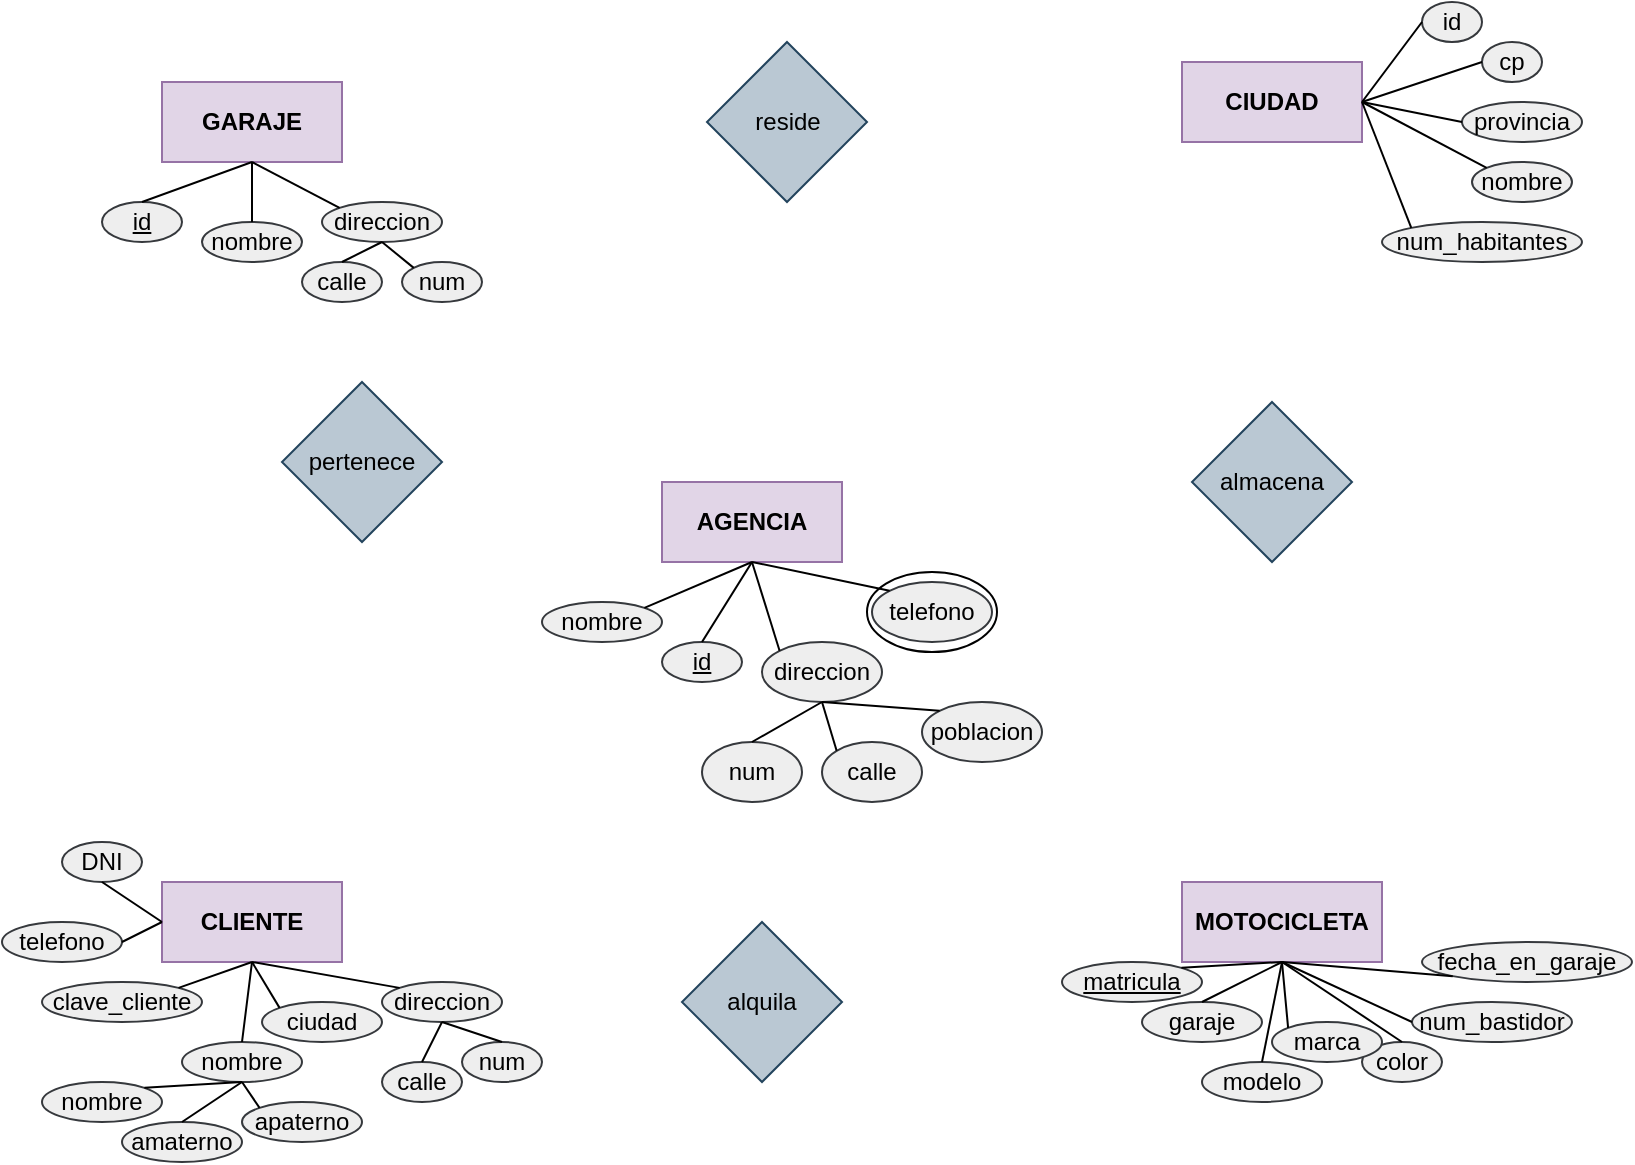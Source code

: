 <mxfile version="21.7.1" type="github">
  <diagram name="Página-1" id="6Qantz0VoZ0_T7V_tYev">
    <mxGraphModel dx="1158" dy="665" grid="1" gridSize="10" guides="1" tooltips="1" connect="1" arrows="1" fold="1" page="1" pageScale="1" pageWidth="1920" pageHeight="1200" math="0" shadow="0">
      <root>
        <mxCell id="0" />
        <mxCell id="1" parent="0" />
        <mxCell id="ZFLPJwySdcqMTgecmooD-1" value="AGENCIA" style="rounded=0;whiteSpace=wrap;html=1;fillColor=#e1d5e7;strokeColor=#9673a6;fontStyle=1" vertex="1" parent="1">
          <mxGeometry x="990" y="530" width="90" height="40" as="geometry" />
        </mxCell>
        <mxCell id="ZFLPJwySdcqMTgecmooD-2" value="CLIENTE" style="rounded=0;whiteSpace=wrap;html=1;fillColor=#e1d5e7;strokeColor=#9673a6;fontStyle=1" vertex="1" parent="1">
          <mxGeometry x="740" y="730" width="90" height="40" as="geometry" />
        </mxCell>
        <mxCell id="ZFLPJwySdcqMTgecmooD-4" value="GARAJE" style="rounded=0;whiteSpace=wrap;html=1;fillColor=#e1d5e7;strokeColor=#9673a6;fontStyle=1" vertex="1" parent="1">
          <mxGeometry x="740" y="330" width="90" height="40" as="geometry" />
        </mxCell>
        <mxCell id="ZFLPJwySdcqMTgecmooD-5" value="CIUDAD" style="rounded=0;whiteSpace=wrap;html=1;fillColor=#e1d5e7;strokeColor=#9673a6;fontStyle=1" vertex="1" parent="1">
          <mxGeometry x="1250" y="320" width="90" height="40" as="geometry" />
        </mxCell>
        <mxCell id="ZFLPJwySdcqMTgecmooD-6" value="MOTOCICLETA" style="rounded=0;whiteSpace=wrap;html=1;fillColor=#e1d5e7;strokeColor=#9673a6;fontStyle=1" vertex="1" parent="1">
          <mxGeometry x="1250" y="730" width="100" height="40" as="geometry" />
        </mxCell>
        <mxCell id="ZFLPJwySdcqMTgecmooD-7" value="nombre" style="ellipse;whiteSpace=wrap;html=1;fillColor=#eeeeee;strokeColor=#36393d;" vertex="1" parent="1">
          <mxGeometry x="930" y="590" width="60" height="20" as="geometry" />
        </mxCell>
        <mxCell id="ZFLPJwySdcqMTgecmooD-8" value="id" style="ellipse;whiteSpace=wrap;html=1;fillColor=#eeeeee;strokeColor=#36393d;fontStyle=4" vertex="1" parent="1">
          <mxGeometry x="990" y="610" width="40" height="20" as="geometry" />
        </mxCell>
        <mxCell id="ZFLPJwySdcqMTgecmooD-9" value="direccion" style="ellipse;whiteSpace=wrap;html=1;fillColor=#eeeeee;strokeColor=#36393d;" vertex="1" parent="1">
          <mxGeometry x="1040" y="610" width="60" height="30" as="geometry" />
        </mxCell>
        <mxCell id="ZFLPJwySdcqMTgecmooD-10" value="calle" style="ellipse;whiteSpace=wrap;html=1;fillColor=#eeeeee;strokeColor=#36393d;" vertex="1" parent="1">
          <mxGeometry x="1070" y="660" width="50" height="30" as="geometry" />
        </mxCell>
        <mxCell id="ZFLPJwySdcqMTgecmooD-11" value="num" style="ellipse;whiteSpace=wrap;html=1;fillColor=#eeeeee;strokeColor=#36393d;" vertex="1" parent="1">
          <mxGeometry x="1010" y="660" width="50" height="30" as="geometry" />
        </mxCell>
        <mxCell id="ZFLPJwySdcqMTgecmooD-13" value="telefono" style="ellipse;whiteSpace=wrap;html=1;fillColor=#eeeeee;strokeColor=#36393d;" vertex="1" parent="1">
          <mxGeometry x="1095" y="580" width="60" height="30" as="geometry" />
        </mxCell>
        <mxCell id="ZFLPJwySdcqMTgecmooD-14" value="poblacion" style="ellipse;whiteSpace=wrap;html=1;fillColor=#eeeeee;strokeColor=#36393d;" vertex="1" parent="1">
          <mxGeometry x="1120" y="640" width="60" height="30" as="geometry" />
        </mxCell>
        <mxCell id="ZFLPJwySdcqMTgecmooD-16" value="" style="endArrow=none;html=1;rounded=0;entryX=0.5;entryY=1;entryDx=0;entryDy=0;exitX=1;exitY=0;exitDx=0;exitDy=0;" edge="1" parent="1" source="ZFLPJwySdcqMTgecmooD-7" target="ZFLPJwySdcqMTgecmooD-1">
          <mxGeometry width="50" height="50" relative="1" as="geometry">
            <mxPoint x="950" y="530" as="sourcePoint" />
            <mxPoint x="1000" y="480" as="targetPoint" />
          </mxGeometry>
        </mxCell>
        <mxCell id="ZFLPJwySdcqMTgecmooD-17" value="" style="endArrow=none;html=1;rounded=0;entryX=0.5;entryY=1;entryDx=0;entryDy=0;exitX=0.5;exitY=0;exitDx=0;exitDy=0;" edge="1" parent="1" source="ZFLPJwySdcqMTgecmooD-8" target="ZFLPJwySdcqMTgecmooD-1">
          <mxGeometry width="50" height="50" relative="1" as="geometry">
            <mxPoint x="1000" y="620" as="sourcePoint" />
            <mxPoint x="1045" y="580" as="targetPoint" />
          </mxGeometry>
        </mxCell>
        <mxCell id="ZFLPJwySdcqMTgecmooD-18" value="" style="endArrow=none;html=1;rounded=0;entryX=0.5;entryY=1;entryDx=0;entryDy=0;exitX=0;exitY=0;exitDx=0;exitDy=0;" edge="1" parent="1" source="ZFLPJwySdcqMTgecmooD-9" target="ZFLPJwySdcqMTgecmooD-1">
          <mxGeometry width="50" height="50" relative="1" as="geometry">
            <mxPoint x="1060" y="640" as="sourcePoint" />
            <mxPoint x="1045" y="580" as="targetPoint" />
          </mxGeometry>
        </mxCell>
        <mxCell id="ZFLPJwySdcqMTgecmooD-19" value="" style="endArrow=none;html=1;rounded=0;entryX=0.5;entryY=1;entryDx=0;entryDy=0;exitX=0;exitY=0;exitDx=0;exitDy=0;" edge="1" parent="1" source="ZFLPJwySdcqMTgecmooD-13" target="ZFLPJwySdcqMTgecmooD-1">
          <mxGeometry width="50" height="50" relative="1" as="geometry">
            <mxPoint x="1109" y="614" as="sourcePoint" />
            <mxPoint x="1045" y="580" as="targetPoint" />
          </mxGeometry>
        </mxCell>
        <mxCell id="ZFLPJwySdcqMTgecmooD-20" value="" style="endArrow=none;html=1;rounded=0;entryX=0.5;entryY=1;entryDx=0;entryDy=0;exitX=0;exitY=0;exitDx=0;exitDy=0;" edge="1" parent="1" source="ZFLPJwySdcqMTgecmooD-10" target="ZFLPJwySdcqMTgecmooD-9">
          <mxGeometry width="50" height="50" relative="1" as="geometry">
            <mxPoint x="1059" y="624" as="sourcePoint" />
            <mxPoint x="1045" y="580" as="targetPoint" />
          </mxGeometry>
        </mxCell>
        <mxCell id="ZFLPJwySdcqMTgecmooD-21" value="" style="endArrow=none;html=1;rounded=0;entryX=0.5;entryY=1;entryDx=0;entryDy=0;exitX=0.5;exitY=0;exitDx=0;exitDy=0;" edge="1" parent="1" source="ZFLPJwySdcqMTgecmooD-11" target="ZFLPJwySdcqMTgecmooD-9">
          <mxGeometry width="50" height="50" relative="1" as="geometry">
            <mxPoint x="1087" y="674" as="sourcePoint" />
            <mxPoint x="1080" y="650" as="targetPoint" />
          </mxGeometry>
        </mxCell>
        <mxCell id="ZFLPJwySdcqMTgecmooD-22" value="" style="endArrow=none;html=1;rounded=0;entryX=0.5;entryY=1;entryDx=0;entryDy=0;exitX=0;exitY=0;exitDx=0;exitDy=0;" edge="1" parent="1" source="ZFLPJwySdcqMTgecmooD-14" target="ZFLPJwySdcqMTgecmooD-9">
          <mxGeometry width="50" height="50" relative="1" as="geometry">
            <mxPoint x="1205" y="650" as="sourcePoint" />
            <mxPoint x="1080" y="650" as="targetPoint" />
          </mxGeometry>
        </mxCell>
        <mxCell id="ZFLPJwySdcqMTgecmooD-23" value="" style="ellipse;whiteSpace=wrap;html=1;fillColor=none;" vertex="1" parent="1">
          <mxGeometry x="1092.5" y="575" width="65" height="40" as="geometry" />
        </mxCell>
        <mxCell id="ZFLPJwySdcqMTgecmooD-24" value="id" style="ellipse;whiteSpace=wrap;html=1;fillColor=#eeeeee;strokeColor=#36393d;fontStyle=4" vertex="1" parent="1">
          <mxGeometry x="710" y="390" width="40" height="20" as="geometry" />
        </mxCell>
        <mxCell id="ZFLPJwySdcqMTgecmooD-25" value="nombre" style="ellipse;whiteSpace=wrap;html=1;fillColor=#eeeeee;strokeColor=#36393d;" vertex="1" parent="1">
          <mxGeometry x="760" y="400" width="50" height="20" as="geometry" />
        </mxCell>
        <mxCell id="ZFLPJwySdcqMTgecmooD-26" value="direccion" style="ellipse;whiteSpace=wrap;html=1;fillColor=#eeeeee;strokeColor=#36393d;" vertex="1" parent="1">
          <mxGeometry x="820" y="390" width="60" height="20" as="geometry" />
        </mxCell>
        <mxCell id="ZFLPJwySdcqMTgecmooD-28" value="calle" style="ellipse;whiteSpace=wrap;html=1;fillColor=#eeeeee;strokeColor=#36393d;" vertex="1" parent="1">
          <mxGeometry x="810" y="420" width="40" height="20" as="geometry" />
        </mxCell>
        <mxCell id="ZFLPJwySdcqMTgecmooD-29" value="num" style="ellipse;whiteSpace=wrap;html=1;fillColor=#eeeeee;strokeColor=#36393d;" vertex="1" parent="1">
          <mxGeometry x="860" y="420" width="40" height="20" as="geometry" />
        </mxCell>
        <mxCell id="ZFLPJwySdcqMTgecmooD-30" value="" style="endArrow=none;html=1;rounded=0;entryX=0.5;entryY=1;entryDx=0;entryDy=0;exitX=0.5;exitY=0;exitDx=0;exitDy=0;" edge="1" parent="1" source="ZFLPJwySdcqMTgecmooD-24" target="ZFLPJwySdcqMTgecmooD-4">
          <mxGeometry width="50" height="50" relative="1" as="geometry">
            <mxPoint x="1020" y="620" as="sourcePoint" />
            <mxPoint x="1045" y="580" as="targetPoint" />
          </mxGeometry>
        </mxCell>
        <mxCell id="ZFLPJwySdcqMTgecmooD-31" value="" style="endArrow=none;html=1;rounded=0;exitX=0.5;exitY=0;exitDx=0;exitDy=0;entryX=0.5;entryY=1;entryDx=0;entryDy=0;" edge="1" parent="1" source="ZFLPJwySdcqMTgecmooD-25" target="ZFLPJwySdcqMTgecmooD-4">
          <mxGeometry width="50" height="50" relative="1" as="geometry">
            <mxPoint x="740" y="400" as="sourcePoint" />
            <mxPoint x="790" y="380" as="targetPoint" />
          </mxGeometry>
        </mxCell>
        <mxCell id="ZFLPJwySdcqMTgecmooD-32" value="" style="endArrow=none;html=1;rounded=0;exitX=0;exitY=0;exitDx=0;exitDy=0;entryX=0.5;entryY=1;entryDx=0;entryDy=0;" edge="1" parent="1" source="ZFLPJwySdcqMTgecmooD-26" target="ZFLPJwySdcqMTgecmooD-4">
          <mxGeometry width="50" height="50" relative="1" as="geometry">
            <mxPoint x="795" y="420" as="sourcePoint" />
            <mxPoint x="820" y="390" as="targetPoint" />
          </mxGeometry>
        </mxCell>
        <mxCell id="ZFLPJwySdcqMTgecmooD-33" value="" style="endArrow=none;html=1;rounded=0;exitX=0.5;exitY=0;exitDx=0;exitDy=0;entryX=0.5;entryY=1;entryDx=0;entryDy=0;" edge="1" parent="1" source="ZFLPJwySdcqMTgecmooD-28" target="ZFLPJwySdcqMTgecmooD-26">
          <mxGeometry width="50" height="50" relative="1" as="geometry">
            <mxPoint x="839" y="403" as="sourcePoint" />
            <mxPoint x="795" y="380" as="targetPoint" />
          </mxGeometry>
        </mxCell>
        <mxCell id="ZFLPJwySdcqMTgecmooD-34" value="" style="endArrow=none;html=1;rounded=0;exitX=0;exitY=0;exitDx=0;exitDy=0;entryX=0.5;entryY=1;entryDx=0;entryDy=0;" edge="1" parent="1" source="ZFLPJwySdcqMTgecmooD-29" target="ZFLPJwySdcqMTgecmooD-26">
          <mxGeometry width="50" height="50" relative="1" as="geometry">
            <mxPoint x="840" y="430" as="sourcePoint" />
            <mxPoint x="860" y="420" as="targetPoint" />
          </mxGeometry>
        </mxCell>
        <mxCell id="ZFLPJwySdcqMTgecmooD-35" value="id" style="ellipse;whiteSpace=wrap;html=1;fillColor=#eeeeee;strokeColor=#36393d;" vertex="1" parent="1">
          <mxGeometry x="1370" y="290" width="30" height="20" as="geometry" />
        </mxCell>
        <mxCell id="ZFLPJwySdcqMTgecmooD-37" value="nombre" style="ellipse;whiteSpace=wrap;html=1;fillColor=#eeeeee;strokeColor=#36393d;" vertex="1" parent="1">
          <mxGeometry x="1395" y="370" width="50" height="20" as="geometry" />
        </mxCell>
        <mxCell id="ZFLPJwySdcqMTgecmooD-38" value="provincia" style="ellipse;whiteSpace=wrap;html=1;fillColor=#eeeeee;strokeColor=#36393d;" vertex="1" parent="1">
          <mxGeometry x="1390" y="340" width="60" height="20" as="geometry" />
        </mxCell>
        <mxCell id="ZFLPJwySdcqMTgecmooD-39" value="num_habitantes" style="ellipse;whiteSpace=wrap;html=1;fillColor=#eeeeee;strokeColor=#36393d;" vertex="1" parent="1">
          <mxGeometry x="1350" y="400" width="100" height="20" as="geometry" />
        </mxCell>
        <mxCell id="ZFLPJwySdcqMTgecmooD-40" value="cp" style="ellipse;whiteSpace=wrap;html=1;fillColor=#eeeeee;strokeColor=#36393d;" vertex="1" parent="1">
          <mxGeometry x="1400" y="310" width="30" height="20" as="geometry" />
        </mxCell>
        <mxCell id="ZFLPJwySdcqMTgecmooD-42" value="" style="endArrow=none;html=1;rounded=0;exitX=1;exitY=0.5;exitDx=0;exitDy=0;entryX=0;entryY=0.5;entryDx=0;entryDy=0;" edge="1" parent="1" source="ZFLPJwySdcqMTgecmooD-5" target="ZFLPJwySdcqMTgecmooD-35">
          <mxGeometry width="50" height="50" relative="1" as="geometry">
            <mxPoint x="838" y="403" as="sourcePoint" />
            <mxPoint x="795" y="380" as="targetPoint" />
          </mxGeometry>
        </mxCell>
        <mxCell id="ZFLPJwySdcqMTgecmooD-43" value="" style="endArrow=none;html=1;rounded=0;exitX=1;exitY=0.5;exitDx=0;exitDy=0;entryX=0;entryY=0.5;entryDx=0;entryDy=0;" edge="1" parent="1" source="ZFLPJwySdcqMTgecmooD-5" target="ZFLPJwySdcqMTgecmooD-40">
          <mxGeometry width="50" height="50" relative="1" as="geometry">
            <mxPoint x="1350" y="350" as="sourcePoint" />
            <mxPoint x="1380" y="310" as="targetPoint" />
          </mxGeometry>
        </mxCell>
        <mxCell id="ZFLPJwySdcqMTgecmooD-44" value="" style="endArrow=none;html=1;rounded=0;exitX=1;exitY=0.5;exitDx=0;exitDy=0;entryX=0;entryY=0.5;entryDx=0;entryDy=0;" edge="1" parent="1" source="ZFLPJwySdcqMTgecmooD-5" target="ZFLPJwySdcqMTgecmooD-38">
          <mxGeometry width="50" height="50" relative="1" as="geometry">
            <mxPoint x="1360" y="360" as="sourcePoint" />
            <mxPoint x="1390" y="320" as="targetPoint" />
          </mxGeometry>
        </mxCell>
        <mxCell id="ZFLPJwySdcqMTgecmooD-45" value="" style="endArrow=none;html=1;rounded=0;exitX=1;exitY=0.5;exitDx=0;exitDy=0;entryX=0;entryY=0;entryDx=0;entryDy=0;" edge="1" parent="1" source="ZFLPJwySdcqMTgecmooD-5" target="ZFLPJwySdcqMTgecmooD-37">
          <mxGeometry width="50" height="50" relative="1" as="geometry">
            <mxPoint x="1350" y="350" as="sourcePoint" />
            <mxPoint x="1410" y="330" as="targetPoint" />
          </mxGeometry>
        </mxCell>
        <mxCell id="ZFLPJwySdcqMTgecmooD-46" value="" style="endArrow=none;html=1;rounded=0;exitX=1;exitY=0.5;exitDx=0;exitDy=0;entryX=0;entryY=0;entryDx=0;entryDy=0;" edge="1" parent="1" source="ZFLPJwySdcqMTgecmooD-5" target="ZFLPJwySdcqMTgecmooD-39">
          <mxGeometry width="50" height="50" relative="1" as="geometry">
            <mxPoint x="1350" y="350" as="sourcePoint" />
            <mxPoint x="1412" y="383" as="targetPoint" />
          </mxGeometry>
        </mxCell>
        <mxCell id="ZFLPJwySdcqMTgecmooD-47" value="clave_cliente" style="ellipse;whiteSpace=wrap;html=1;fillColor=#eeeeee;strokeColor=#36393d;" vertex="1" parent="1">
          <mxGeometry x="680" y="780" width="80" height="20" as="geometry" />
        </mxCell>
        <mxCell id="ZFLPJwySdcqMTgecmooD-48" value="nombre" style="ellipse;whiteSpace=wrap;html=1;fillColor=#eeeeee;strokeColor=#36393d;" vertex="1" parent="1">
          <mxGeometry x="750" y="810" width="60" height="20" as="geometry" />
        </mxCell>
        <mxCell id="ZFLPJwySdcqMTgecmooD-49" value="nombre" style="ellipse;whiteSpace=wrap;html=1;fillColor=#eeeeee;strokeColor=#36393d;" vertex="1" parent="1">
          <mxGeometry x="680" y="830" width="60" height="20" as="geometry" />
        </mxCell>
        <mxCell id="ZFLPJwySdcqMTgecmooD-50" value="apaterno" style="ellipse;whiteSpace=wrap;html=1;fillColor=#eeeeee;strokeColor=#36393d;" vertex="1" parent="1">
          <mxGeometry x="780" y="840" width="60" height="20" as="geometry" />
        </mxCell>
        <mxCell id="ZFLPJwySdcqMTgecmooD-51" value="amaterno" style="ellipse;whiteSpace=wrap;html=1;fillColor=#eeeeee;strokeColor=#36393d;" vertex="1" parent="1">
          <mxGeometry x="720" y="850" width="60" height="20" as="geometry" />
        </mxCell>
        <mxCell id="ZFLPJwySdcqMTgecmooD-52" value="ciudad" style="ellipse;whiteSpace=wrap;html=1;fillColor=#eeeeee;strokeColor=#36393d;" vertex="1" parent="1">
          <mxGeometry x="790" y="790" width="60" height="20" as="geometry" />
        </mxCell>
        <mxCell id="ZFLPJwySdcqMTgecmooD-53" value="calle" style="ellipse;whiteSpace=wrap;html=1;fillColor=#eeeeee;strokeColor=#36393d;" vertex="1" parent="1">
          <mxGeometry x="850" y="820" width="40" height="20" as="geometry" />
        </mxCell>
        <mxCell id="ZFLPJwySdcqMTgecmooD-55" value="num" style="ellipse;whiteSpace=wrap;html=1;fillColor=#eeeeee;strokeColor=#36393d;" vertex="1" parent="1">
          <mxGeometry x="890" y="810" width="40" height="20" as="geometry" />
        </mxCell>
        <mxCell id="ZFLPJwySdcqMTgecmooD-56" value="direccion" style="ellipse;whiteSpace=wrap;html=1;fillColor=#eeeeee;strokeColor=#36393d;" vertex="1" parent="1">
          <mxGeometry x="850" y="780" width="60" height="20" as="geometry" />
        </mxCell>
        <mxCell id="ZFLPJwySdcqMTgecmooD-57" value="telefono" style="ellipse;whiteSpace=wrap;html=1;fillColor=#eeeeee;strokeColor=#36393d;" vertex="1" parent="1">
          <mxGeometry x="660" y="750" width="60" height="20" as="geometry" />
        </mxCell>
        <mxCell id="ZFLPJwySdcqMTgecmooD-58" value="DNI" style="ellipse;whiteSpace=wrap;html=1;fillColor=#eeeeee;strokeColor=#36393d;" vertex="1" parent="1">
          <mxGeometry x="690" y="710" width="40" height="20" as="geometry" />
        </mxCell>
        <mxCell id="ZFLPJwySdcqMTgecmooD-60" value="" style="endArrow=none;html=1;rounded=0;entryX=0.5;entryY=1;entryDx=0;entryDy=0;exitX=1;exitY=0;exitDx=0;exitDy=0;" edge="1" parent="1" source="ZFLPJwySdcqMTgecmooD-47" target="ZFLPJwySdcqMTgecmooD-2">
          <mxGeometry width="50" height="50" relative="1" as="geometry">
            <mxPoint x="1045" y="670" as="sourcePoint" />
            <mxPoint x="1080" y="650" as="targetPoint" />
          </mxGeometry>
        </mxCell>
        <mxCell id="ZFLPJwySdcqMTgecmooD-61" value="" style="endArrow=none;html=1;rounded=0;entryX=0.5;entryY=1;entryDx=0;entryDy=0;exitX=0.5;exitY=0;exitDx=0;exitDy=0;" edge="1" parent="1" source="ZFLPJwySdcqMTgecmooD-48" target="ZFLPJwySdcqMTgecmooD-2">
          <mxGeometry width="50" height="50" relative="1" as="geometry">
            <mxPoint x="730" y="800" as="sourcePoint" />
            <mxPoint x="795" y="780" as="targetPoint" />
          </mxGeometry>
        </mxCell>
        <mxCell id="ZFLPJwySdcqMTgecmooD-62" value="" style="endArrow=none;html=1;rounded=0;entryX=0.5;entryY=1;entryDx=0;entryDy=0;exitX=1;exitY=0;exitDx=0;exitDy=0;" edge="1" parent="1" source="ZFLPJwySdcqMTgecmooD-49" target="ZFLPJwySdcqMTgecmooD-48">
          <mxGeometry width="50" height="50" relative="1" as="geometry">
            <mxPoint x="800" y="820" as="sourcePoint" />
            <mxPoint x="795" y="780" as="targetPoint" />
          </mxGeometry>
        </mxCell>
        <mxCell id="ZFLPJwySdcqMTgecmooD-63" value="" style="endArrow=none;html=1;rounded=0;entryX=0.5;entryY=1;entryDx=0;entryDy=0;exitX=0.5;exitY=0;exitDx=0;exitDy=0;" edge="1" parent="1" source="ZFLPJwySdcqMTgecmooD-51" target="ZFLPJwySdcqMTgecmooD-48">
          <mxGeometry width="50" height="50" relative="1" as="geometry">
            <mxPoint x="760" y="850" as="sourcePoint" />
            <mxPoint x="778" y="837" as="targetPoint" />
          </mxGeometry>
        </mxCell>
        <mxCell id="ZFLPJwySdcqMTgecmooD-64" value="" style="endArrow=none;html=1;rounded=0;entryX=0.5;entryY=1;entryDx=0;entryDy=0;exitX=0;exitY=0;exitDx=0;exitDy=0;" edge="1" parent="1" source="ZFLPJwySdcqMTgecmooD-50" target="ZFLPJwySdcqMTgecmooD-48">
          <mxGeometry width="50" height="50" relative="1" as="geometry">
            <mxPoint x="795" y="880" as="sourcePoint" />
            <mxPoint x="800" y="840" as="targetPoint" />
          </mxGeometry>
        </mxCell>
        <mxCell id="ZFLPJwySdcqMTgecmooD-65" value="" style="endArrow=none;html=1;rounded=0;entryX=0.5;entryY=1;entryDx=0;entryDy=0;exitX=0;exitY=0;exitDx=0;exitDy=0;" edge="1" parent="1" source="ZFLPJwySdcqMTgecmooD-52" target="ZFLPJwySdcqMTgecmooD-2">
          <mxGeometry width="50" height="50" relative="1" as="geometry">
            <mxPoint x="790" y="820" as="sourcePoint" />
            <mxPoint x="795" y="780" as="targetPoint" />
          </mxGeometry>
        </mxCell>
        <mxCell id="ZFLPJwySdcqMTgecmooD-66" value="" style="endArrow=none;html=1;rounded=0;entryX=0;entryY=0.5;entryDx=0;entryDy=0;exitX=0.5;exitY=1;exitDx=0;exitDy=0;" edge="1" parent="1" source="ZFLPJwySdcqMTgecmooD-58" target="ZFLPJwySdcqMTgecmooD-2">
          <mxGeometry width="50" height="50" relative="1" as="geometry">
            <mxPoint x="818" y="803" as="sourcePoint" />
            <mxPoint x="795" y="780" as="targetPoint" />
          </mxGeometry>
        </mxCell>
        <mxCell id="ZFLPJwySdcqMTgecmooD-67" value="" style="endArrow=none;html=1;rounded=0;entryX=0.5;entryY=1;entryDx=0;entryDy=0;exitX=0;exitY=0;exitDx=0;exitDy=0;" edge="1" parent="1" source="ZFLPJwySdcqMTgecmooD-56" target="ZFLPJwySdcqMTgecmooD-2">
          <mxGeometry width="50" height="50" relative="1" as="geometry">
            <mxPoint x="850" y="790" as="sourcePoint" />
            <mxPoint x="795" y="780" as="targetPoint" />
          </mxGeometry>
        </mxCell>
        <mxCell id="ZFLPJwySdcqMTgecmooD-68" value="" style="endArrow=none;html=1;rounded=0;entryX=0.5;entryY=1;entryDx=0;entryDy=0;exitX=0.5;exitY=0;exitDx=0;exitDy=0;" edge="1" parent="1" source="ZFLPJwySdcqMTgecmooD-53" target="ZFLPJwySdcqMTgecmooD-56">
          <mxGeometry width="50" height="50" relative="1" as="geometry">
            <mxPoint x="869" y="793" as="sourcePoint" />
            <mxPoint x="795" y="780" as="targetPoint" />
          </mxGeometry>
        </mxCell>
        <mxCell id="ZFLPJwySdcqMTgecmooD-69" value="" style="endArrow=none;html=1;rounded=0;entryX=0.5;entryY=1;entryDx=0;entryDy=0;exitX=0.5;exitY=0;exitDx=0;exitDy=0;" edge="1" parent="1" source="ZFLPJwySdcqMTgecmooD-55" target="ZFLPJwySdcqMTgecmooD-56">
          <mxGeometry width="50" height="50" relative="1" as="geometry">
            <mxPoint x="880" y="830" as="sourcePoint" />
            <mxPoint x="890" y="810" as="targetPoint" />
          </mxGeometry>
        </mxCell>
        <mxCell id="ZFLPJwySdcqMTgecmooD-70" value="" style="endArrow=none;html=1;rounded=0;entryX=0;entryY=0.5;entryDx=0;entryDy=0;exitX=1;exitY=0.5;exitDx=0;exitDy=0;" edge="1" parent="1" source="ZFLPJwySdcqMTgecmooD-57" target="ZFLPJwySdcqMTgecmooD-2">
          <mxGeometry width="50" height="50" relative="1" as="geometry">
            <mxPoint x="720" y="740" as="sourcePoint" />
            <mxPoint x="750" y="760" as="targetPoint" />
          </mxGeometry>
        </mxCell>
        <mxCell id="ZFLPJwySdcqMTgecmooD-71" value="matricula" style="ellipse;whiteSpace=wrap;html=1;fillColor=#eeeeee;strokeColor=#36393d;fontStyle=4" vertex="1" parent="1">
          <mxGeometry x="1190" y="770" width="70" height="20" as="geometry" />
        </mxCell>
        <mxCell id="ZFLPJwySdcqMTgecmooD-73" value="garaje" style="ellipse;whiteSpace=wrap;html=1;fillColor=#eeeeee;strokeColor=#36393d;" vertex="1" parent="1">
          <mxGeometry x="1230" y="790" width="60" height="20" as="geometry" />
        </mxCell>
        <mxCell id="ZFLPJwySdcqMTgecmooD-75" value="color" style="ellipse;whiteSpace=wrap;html=1;fillColor=#eeeeee;strokeColor=#36393d;" vertex="1" parent="1">
          <mxGeometry x="1340" y="810" width="40" height="20" as="geometry" />
        </mxCell>
        <mxCell id="ZFLPJwySdcqMTgecmooD-76" value="modelo" style="ellipse;whiteSpace=wrap;html=1;fillColor=#eeeeee;strokeColor=#36393d;" vertex="1" parent="1">
          <mxGeometry x="1260" y="820" width="60" height="20" as="geometry" />
        </mxCell>
        <mxCell id="ZFLPJwySdcqMTgecmooD-77" value="marca" style="ellipse;whiteSpace=wrap;html=1;fillColor=#eeeeee;strokeColor=#36393d;" vertex="1" parent="1">
          <mxGeometry x="1295" y="800" width="55" height="20" as="geometry" />
        </mxCell>
        <mxCell id="ZFLPJwySdcqMTgecmooD-78" value="fecha_en_garaje" style="ellipse;whiteSpace=wrap;html=1;fillColor=#eeeeee;strokeColor=#36393d;" vertex="1" parent="1">
          <mxGeometry x="1370" y="760" width="105" height="20" as="geometry" />
        </mxCell>
        <mxCell id="ZFLPJwySdcqMTgecmooD-80" value="num_bastidor" style="ellipse;whiteSpace=wrap;html=1;fillColor=#eeeeee;strokeColor=#36393d;" vertex="1" parent="1">
          <mxGeometry x="1365" y="790" width="80" height="20" as="geometry" />
        </mxCell>
        <mxCell id="ZFLPJwySdcqMTgecmooD-83" value="" style="endArrow=none;html=1;rounded=0;entryX=1;entryY=0;entryDx=0;entryDy=0;exitX=0.5;exitY=1;exitDx=0;exitDy=0;" edge="1" parent="1" source="ZFLPJwySdcqMTgecmooD-6" target="ZFLPJwySdcqMTgecmooD-71">
          <mxGeometry width="50" height="50" relative="1" as="geometry">
            <mxPoint x="1169" y="830" as="sourcePoint" />
            <mxPoint x="1110" y="826" as="targetPoint" />
          </mxGeometry>
        </mxCell>
        <mxCell id="ZFLPJwySdcqMTgecmooD-84" value="" style="endArrow=none;html=1;rounded=0;entryX=0.5;entryY=0;entryDx=0;entryDy=0;exitX=0.5;exitY=1;exitDx=0;exitDy=0;" edge="1" parent="1" source="ZFLPJwySdcqMTgecmooD-6" target="ZFLPJwySdcqMTgecmooD-73">
          <mxGeometry width="50" height="50" relative="1" as="geometry">
            <mxPoint x="1310" y="780" as="sourcePoint" />
            <mxPoint x="1260" y="793" as="targetPoint" />
          </mxGeometry>
        </mxCell>
        <mxCell id="ZFLPJwySdcqMTgecmooD-85" value="" style="endArrow=none;html=1;rounded=0;entryX=0.5;entryY=0;entryDx=0;entryDy=0;exitX=0.5;exitY=1;exitDx=0;exitDy=0;" edge="1" parent="1" source="ZFLPJwySdcqMTgecmooD-6" target="ZFLPJwySdcqMTgecmooD-76">
          <mxGeometry width="50" height="50" relative="1" as="geometry">
            <mxPoint x="1310" y="780" as="sourcePoint" />
            <mxPoint x="1280" y="810" as="targetPoint" />
          </mxGeometry>
        </mxCell>
        <mxCell id="ZFLPJwySdcqMTgecmooD-86" value="" style="endArrow=none;html=1;rounded=0;entryX=0;entryY=0;entryDx=0;entryDy=0;exitX=0.5;exitY=1;exitDx=0;exitDy=0;" edge="1" parent="1" source="ZFLPJwySdcqMTgecmooD-6" target="ZFLPJwySdcqMTgecmooD-77">
          <mxGeometry width="50" height="50" relative="1" as="geometry">
            <mxPoint x="1310" y="780" as="sourcePoint" />
            <mxPoint x="1320" y="830" as="targetPoint" />
          </mxGeometry>
        </mxCell>
        <mxCell id="ZFLPJwySdcqMTgecmooD-87" value="" style="endArrow=none;html=1;rounded=0;entryX=0.5;entryY=0;entryDx=0;entryDy=0;exitX=0.5;exitY=1;exitDx=0;exitDy=0;" edge="1" parent="1" source="ZFLPJwySdcqMTgecmooD-6" target="ZFLPJwySdcqMTgecmooD-75">
          <mxGeometry width="50" height="50" relative="1" as="geometry">
            <mxPoint x="1310" y="780" as="sourcePoint" />
            <mxPoint x="1333" y="813" as="targetPoint" />
          </mxGeometry>
        </mxCell>
        <mxCell id="ZFLPJwySdcqMTgecmooD-88" value="" style="endArrow=none;html=1;rounded=0;entryX=0;entryY=0.5;entryDx=0;entryDy=0;exitX=0.5;exitY=1;exitDx=0;exitDy=0;" edge="1" parent="1" source="ZFLPJwySdcqMTgecmooD-6" target="ZFLPJwySdcqMTgecmooD-80">
          <mxGeometry width="50" height="50" relative="1" as="geometry">
            <mxPoint x="1310" y="780" as="sourcePoint" />
            <mxPoint x="1400" y="820" as="targetPoint" />
          </mxGeometry>
        </mxCell>
        <mxCell id="ZFLPJwySdcqMTgecmooD-89" value="" style="endArrow=none;html=1;rounded=0;entryX=0;entryY=1;entryDx=0;entryDy=0;exitX=0.5;exitY=1;exitDx=0;exitDy=0;" edge="1" parent="1" source="ZFLPJwySdcqMTgecmooD-6" target="ZFLPJwySdcqMTgecmooD-78">
          <mxGeometry width="50" height="50" relative="1" as="geometry">
            <mxPoint x="1310" y="780" as="sourcePoint" />
            <mxPoint x="1390" y="800" as="targetPoint" />
          </mxGeometry>
        </mxCell>
        <mxCell id="ZFLPJwySdcqMTgecmooD-90" value="reside" style="rhombus;whiteSpace=wrap;html=1;fillColor=#bac8d3;strokeColor=#23445d;" vertex="1" parent="1">
          <mxGeometry x="1012.5" y="310" width="80" height="80" as="geometry" />
        </mxCell>
        <mxCell id="ZFLPJwySdcqMTgecmooD-91" value="pertenece" style="rhombus;whiteSpace=wrap;html=1;fillColor=#bac8d3;strokeColor=#23445d;" vertex="1" parent="1">
          <mxGeometry x="800" y="480" width="80" height="80" as="geometry" />
        </mxCell>
        <mxCell id="ZFLPJwySdcqMTgecmooD-92" value="almacena" style="rhombus;whiteSpace=wrap;html=1;fillColor=#bac8d3;strokeColor=#23445d;" vertex="1" parent="1">
          <mxGeometry x="1255" y="490" width="80" height="80" as="geometry" />
        </mxCell>
        <mxCell id="ZFLPJwySdcqMTgecmooD-93" value="alquila" style="rhombus;whiteSpace=wrap;html=1;fillColor=#bac8d3;strokeColor=#23445d;" vertex="1" parent="1">
          <mxGeometry x="1000" y="750" width="80" height="80" as="geometry" />
        </mxCell>
      </root>
    </mxGraphModel>
  </diagram>
</mxfile>
